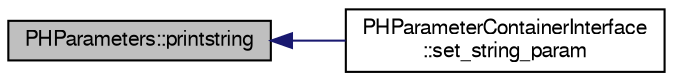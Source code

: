 digraph "PHParameters::printstring"
{
  bgcolor="transparent";
  edge [fontname="FreeSans",fontsize="10",labelfontname="FreeSans",labelfontsize="10"];
  node [fontname="FreeSans",fontsize="10",shape=record];
  rankdir="LR";
  Node1 [label="PHParameters::printstring",height=0.2,width=0.4,color="black", fillcolor="grey75", style="filled" fontcolor="black"];
  Node1 -> Node2 [dir="back",color="midnightblue",fontsize="10",style="solid",fontname="FreeSans"];
  Node2 [label="PHParameterContainerInterface\l::set_string_param",height=0.2,width=0.4,color="black",URL="$da/d11/classPHParameterContainerInterface.html#ae977deb9105f6cb63e012bdc0a0760a7"];
}
